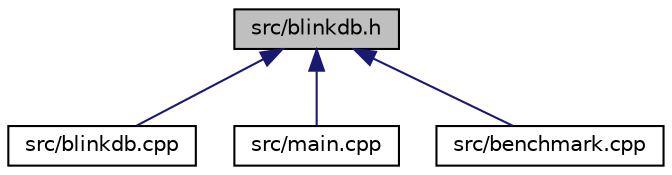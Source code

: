 digraph "src/blinkdb.h"
{
 // LATEX_PDF_SIZE
  edge [fontname="Helvetica",fontsize="10",labelfontname="Helvetica",labelfontsize="10"];
  node [fontname="Helvetica",fontsize="10",shape=record];
  Node1 [label="src/blinkdb.h",height=0.2,width=0.4,color="black", fillcolor="grey75", style="filled", fontcolor="black",tooltip="Header file for the BlinkDB in-memory database with LRU caching."];
  Node1 -> Node2 [dir="back",color="midnightblue",fontsize="10",style="solid",fontname="Helvetica"];
  Node2 [label="src/blinkdb.cpp",height=0.2,width=0.4,color="black", fillcolor="white", style="filled",URL="$blinkdb_8cpp.html",tooltip="Implementation of the BlinkDB class."];
  Node1 -> Node3 [dir="back",color="midnightblue",fontsize="10",style="solid",fontname="Helvetica"];
  Node3 [label="src/main.cpp",height=0.2,width=0.4,color="black", fillcolor="white", style="filled",URL="$main_8cpp.html",tooltip="REPL interface for BlinkDB."];
  Node1 -> Node4 [dir="back",color="midnightblue",fontsize="10",style="solid",fontname="Helvetica"];
  Node4 [label="src/benchmark.cpp",height=0.2,width=0.4,color="black", fillcolor="white", style="filled",URL="$benchmark_8cpp.html",tooltip="Performance benchmarking for BlinkDB."];
}
